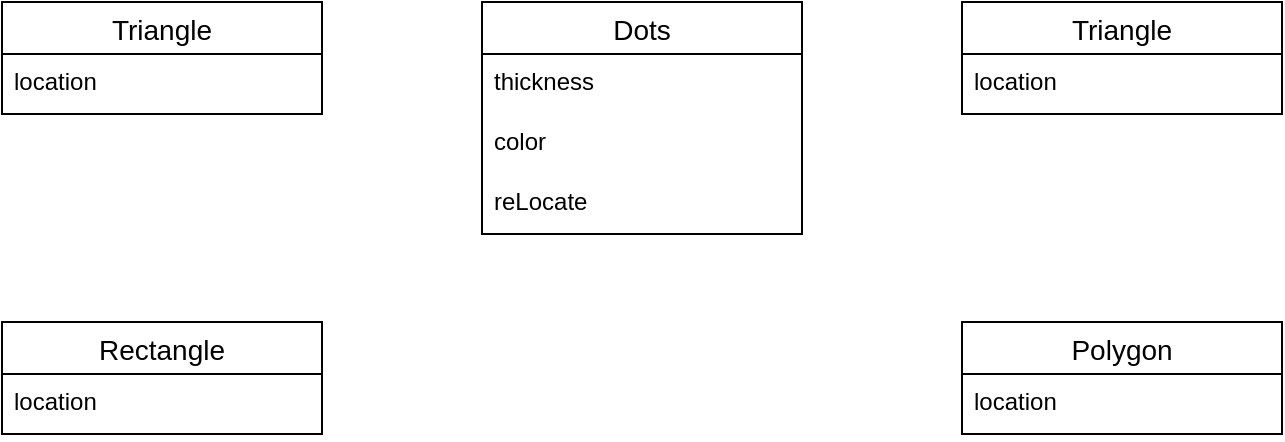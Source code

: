 <mxfile version="16.6.1" type="device"><diagram id="o-RarctQYG99zCNu9Rt8" name="Page-1"><mxGraphModel dx="1454" dy="804" grid="1" gridSize="10" guides="1" tooltips="1" connect="1" arrows="1" fold="1" page="1" pageScale="1" pageWidth="827" pageHeight="1169" math="0" shadow="0"><root><mxCell id="0"/><mxCell id="1" parent="0"/><mxCell id="tdd-47P-GB_Hyjp3jePM-1" value="Dots" style="swimlane;fontStyle=0;childLayout=stackLayout;horizontal=1;startSize=26;horizontalStack=0;resizeParent=1;resizeParentMax=0;resizeLast=0;collapsible=1;marginBottom=0;align=center;fontSize=14;" vertex="1" parent="1"><mxGeometry x="320" y="40" width="160" height="116" as="geometry"/></mxCell><mxCell id="tdd-47P-GB_Hyjp3jePM-4" value="thickness" style="text;strokeColor=none;fillColor=none;spacingLeft=4;spacingRight=4;overflow=hidden;rotatable=0;points=[[0,0.5],[1,0.5]];portConstraint=eastwest;fontSize=12;" vertex="1" parent="tdd-47P-GB_Hyjp3jePM-1"><mxGeometry y="26" width="160" height="30" as="geometry"/></mxCell><mxCell id="tdd-47P-GB_Hyjp3jePM-12" value="color" style="text;strokeColor=none;fillColor=none;spacingLeft=4;spacingRight=4;overflow=hidden;rotatable=0;points=[[0,0.5],[1,0.5]];portConstraint=eastwest;fontSize=12;" vertex="1" parent="tdd-47P-GB_Hyjp3jePM-1"><mxGeometry y="56" width="160" height="30" as="geometry"/></mxCell><mxCell id="tdd-47P-GB_Hyjp3jePM-13" value="reLocate" style="text;strokeColor=none;fillColor=none;spacingLeft=4;spacingRight=4;overflow=hidden;rotatable=0;points=[[0,0.5],[1,0.5]];portConstraint=eastwest;fontSize=12;" vertex="1" parent="tdd-47P-GB_Hyjp3jePM-1"><mxGeometry y="86" width="160" height="30" as="geometry"/></mxCell><mxCell id="tdd-47P-GB_Hyjp3jePM-31" value="Triangle" style="swimlane;fontStyle=0;childLayout=stackLayout;horizontal=1;startSize=26;horizontalStack=0;resizeParent=1;resizeParentMax=0;resizeLast=0;collapsible=1;marginBottom=0;align=center;fontSize=14;" vertex="1" parent="1"><mxGeometry x="80" y="40" width="160" height="56" as="geometry"/></mxCell><mxCell id="tdd-47P-GB_Hyjp3jePM-32" value="location" style="text;strokeColor=none;fillColor=none;spacingLeft=4;spacingRight=4;overflow=hidden;rotatable=0;points=[[0,0.5],[1,0.5]];portConstraint=eastwest;fontSize=12;" vertex="1" parent="tdd-47P-GB_Hyjp3jePM-31"><mxGeometry y="26" width="160" height="30" as="geometry"/></mxCell><mxCell id="tdd-47P-GB_Hyjp3jePM-36" value="Rectangle" style="swimlane;fontStyle=0;childLayout=stackLayout;horizontal=1;startSize=26;horizontalStack=0;resizeParent=1;resizeParentMax=0;resizeLast=0;collapsible=1;marginBottom=0;align=center;fontSize=14;" vertex="1" parent="1"><mxGeometry x="80" y="200" width="160" height="56" as="geometry"/></mxCell><mxCell id="tdd-47P-GB_Hyjp3jePM-37" value="location" style="text;strokeColor=none;fillColor=none;spacingLeft=4;spacingRight=4;overflow=hidden;rotatable=0;points=[[0,0.5],[1,0.5]];portConstraint=eastwest;fontSize=12;" vertex="1" parent="tdd-47P-GB_Hyjp3jePM-36"><mxGeometry y="26" width="160" height="30" as="geometry"/></mxCell><mxCell id="tdd-47P-GB_Hyjp3jePM-38" value="Triangle" style="swimlane;fontStyle=0;childLayout=stackLayout;horizontal=1;startSize=26;horizontalStack=0;resizeParent=1;resizeParentMax=0;resizeLast=0;collapsible=1;marginBottom=0;align=center;fontSize=14;" vertex="1" parent="1"><mxGeometry x="560" y="40" width="160" height="56" as="geometry"/></mxCell><mxCell id="tdd-47P-GB_Hyjp3jePM-39" value="location" style="text;strokeColor=none;fillColor=none;spacingLeft=4;spacingRight=4;overflow=hidden;rotatable=0;points=[[0,0.5],[1,0.5]];portConstraint=eastwest;fontSize=12;" vertex="1" parent="tdd-47P-GB_Hyjp3jePM-38"><mxGeometry y="26" width="160" height="30" as="geometry"/></mxCell><mxCell id="tdd-47P-GB_Hyjp3jePM-40" value="Polygon" style="swimlane;fontStyle=0;childLayout=stackLayout;horizontal=1;startSize=26;horizontalStack=0;resizeParent=1;resizeParentMax=0;resizeLast=0;collapsible=1;marginBottom=0;align=center;fontSize=14;" vertex="1" parent="1"><mxGeometry x="560" y="200" width="160" height="56" as="geometry"/></mxCell><mxCell id="tdd-47P-GB_Hyjp3jePM-41" value="location" style="text;strokeColor=none;fillColor=none;spacingLeft=4;spacingRight=4;overflow=hidden;rotatable=0;points=[[0,0.5],[1,0.5]];portConstraint=eastwest;fontSize=12;" vertex="1" parent="tdd-47P-GB_Hyjp3jePM-40"><mxGeometry y="26" width="160" height="30" as="geometry"/></mxCell></root></mxGraphModel></diagram></mxfile>